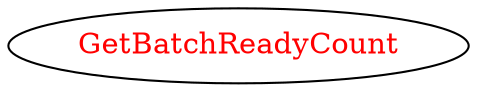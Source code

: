digraph dependencyGraph {
 concentrate=true;
 ranksep="2.0";
 rankdir="LR"; 
 splines="ortho";
"GetBatchReadyCount" [fontcolor="red"];
}